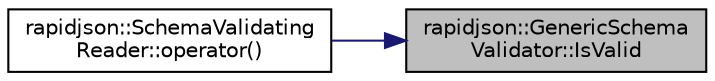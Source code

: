 digraph "rapidjson::GenericSchemaValidator::IsValid"
{
 // INTERACTIVE_SVG=YES
 // LATEX_PDF_SIZE
  edge [fontname="Helvetica",fontsize="10",labelfontname="Helvetica",labelfontsize="10"];
  node [fontname="Helvetica",fontsize="10",shape=record];
  rankdir="RL";
  Node134 [label="rapidjson::GenericSchema\lValidator::IsValid",height=0.2,width=0.4,color="black", fillcolor="grey75", style="filled", fontcolor="black",tooltip="Checks whether the current state is valid."];
  Node134 -> Node135 [dir="back",color="midnightblue",fontsize="10",style="solid",fontname="Helvetica"];
  Node135 [label="rapidjson::SchemaValidating\lReader::operator()",height=0.2,width=0.4,color="black", fillcolor="white", style="filled",URL="$classrapidjson_1_1_schema_validating_reader.html#adb09230cc40b8dc5ba607de14d37dc42",tooltip=" "];
}

